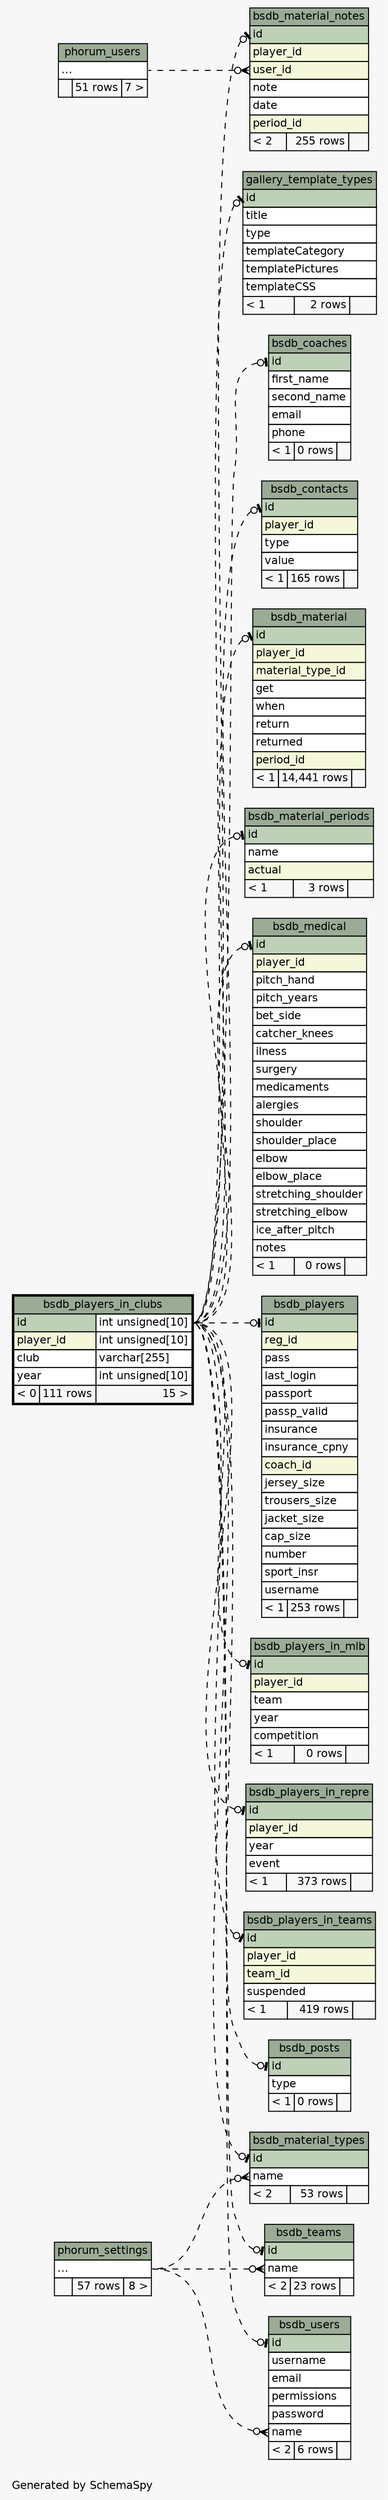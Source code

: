 // dot 2.38.0 on Mac OS X 10.9.4
// SchemaSpy rev 590
digraph "impliedTwoDegreesRelationshipsDiagram" {
  graph [
    rankdir="RL"
    bgcolor="#f7f7f7"
    label="\nGenerated by SchemaSpy"
    labeljust="l"
    nodesep="0.18"
    ranksep="0.46"
    fontname="Helvetica"
    fontsize="11"
  ];
  node [
    fontname="Helvetica"
    fontsize="11"
    shape="plaintext"
  ];
  edge [
    arrowsize="0.8"
  ];
  "bsdb_coaches":"id":w -> "bsdb_players_in_clubs":"id.type":e [arrowhead=none dir=back arrowtail=teeodot style=dashed];
  "bsdb_contacts":"id":w -> "bsdb_players_in_clubs":"id.type":e [arrowhead=none dir=back arrowtail=teeodot style=dashed];
  "bsdb_material":"id":w -> "bsdb_players_in_clubs":"id.type":e [arrowhead=none dir=back arrowtail=teeodot style=dashed];
  "bsdb_material_notes":"id":w -> "bsdb_players_in_clubs":"id.type":e [arrowhead=none dir=back arrowtail=teeodot style=dashed];
  "bsdb_material_notes":"user_id":w -> "phorum_users":"elipses":e [arrowhead=none dir=back arrowtail=crowodot style=dashed];
  "bsdb_material_periods":"id":w -> "bsdb_players_in_clubs":"id.type":e [arrowhead=none dir=back arrowtail=teeodot style=dashed];
  "bsdb_material_types":"id":w -> "bsdb_players_in_clubs":"id.type":e [arrowhead=none dir=back arrowtail=teeodot style=dashed];
  "bsdb_material_types":"name":w -> "phorum_settings":"elipses":e [arrowhead=none dir=back arrowtail=crowodot style=dashed];
  "bsdb_medical":"id":w -> "bsdb_players_in_clubs":"id.type":e [arrowhead=none dir=back arrowtail=teeodot style=dashed];
  "bsdb_players":"id":w -> "bsdb_players_in_clubs":"id.type":e [arrowhead=none dir=back arrowtail=teeodot style=dashed];
  "bsdb_players_in_mlb":"id":w -> "bsdb_players_in_clubs":"id.type":e [arrowhead=none dir=back arrowtail=teeodot style=dashed];
  "bsdb_players_in_repre":"id":w -> "bsdb_players_in_clubs":"id.type":e [arrowhead=none dir=back arrowtail=teeodot style=dashed];
  "bsdb_players_in_teams":"id":w -> "bsdb_players_in_clubs":"id.type":e [arrowhead=none dir=back arrowtail=teeodot style=dashed];
  "bsdb_posts":"id":w -> "bsdb_players_in_clubs":"id.type":e [arrowhead=none dir=back arrowtail=teeodot style=dashed];
  "bsdb_teams":"id":w -> "bsdb_players_in_clubs":"id.type":e [arrowhead=none dir=back arrowtail=teeodot style=dashed];
  "bsdb_teams":"name":w -> "phorum_settings":"elipses":e [arrowhead=none dir=back arrowtail=crowodot style=dashed];
  "bsdb_users":"id":w -> "bsdb_players_in_clubs":"id.type":e [arrowhead=none dir=back arrowtail=teeodot style=dashed];
  "bsdb_users":"name":w -> "phorum_settings":"elipses":e [arrowhead=none dir=back arrowtail=crowodot style=dashed];
  "gallery_template_types":"id":w -> "bsdb_players_in_clubs":"id.type":e [arrowhead=none dir=back arrowtail=teeodot style=dashed];
  "bsdb_coaches" [
    label=<
    <TABLE BORDER="0" CELLBORDER="1" CELLSPACING="0" BGCOLOR="#ffffff">
      <TR><TD COLSPAN="3" BGCOLOR="#9bab96" ALIGN="CENTER">bsdb_coaches</TD></TR>
      <TR><TD PORT="id" COLSPAN="3" BGCOLOR="#bed1b8" ALIGN="LEFT">id</TD></TR>
      <TR><TD PORT="first_name" COLSPAN="3" ALIGN="LEFT">first_name</TD></TR>
      <TR><TD PORT="second_name" COLSPAN="3" ALIGN="LEFT">second_name</TD></TR>
      <TR><TD PORT="email" COLSPAN="3" ALIGN="LEFT">email</TD></TR>
      <TR><TD PORT="phone" COLSPAN="3" ALIGN="LEFT">phone</TD></TR>
      <TR><TD ALIGN="LEFT" BGCOLOR="#f7f7f7">&lt; 1</TD><TD ALIGN="RIGHT" BGCOLOR="#f7f7f7">0 rows</TD><TD ALIGN="RIGHT" BGCOLOR="#f7f7f7">  </TD></TR>
    </TABLE>>
    URL="bsdb_coaches.html"
    tooltip="bsdb_coaches"
  ];
  "bsdb_contacts" [
    label=<
    <TABLE BORDER="0" CELLBORDER="1" CELLSPACING="0" BGCOLOR="#ffffff">
      <TR><TD COLSPAN="3" BGCOLOR="#9bab96" ALIGN="CENTER">bsdb_contacts</TD></TR>
      <TR><TD PORT="id" COLSPAN="3" BGCOLOR="#bed1b8" ALIGN="LEFT">id</TD></TR>
      <TR><TD PORT="player_id" COLSPAN="3" BGCOLOR="#f4f7da" ALIGN="LEFT">player_id</TD></TR>
      <TR><TD PORT="type" COLSPAN="3" ALIGN="LEFT">type</TD></TR>
      <TR><TD PORT="value" COLSPAN="3" ALIGN="LEFT">value</TD></TR>
      <TR><TD ALIGN="LEFT" BGCOLOR="#f7f7f7">&lt; 1</TD><TD ALIGN="RIGHT" BGCOLOR="#f7f7f7">165 rows</TD><TD ALIGN="RIGHT" BGCOLOR="#f7f7f7">  </TD></TR>
    </TABLE>>
    URL="bsdb_contacts.html"
    tooltip="bsdb_contacts"
  ];
  "bsdb_material" [
    label=<
    <TABLE BORDER="0" CELLBORDER="1" CELLSPACING="0" BGCOLOR="#ffffff">
      <TR><TD COLSPAN="3" BGCOLOR="#9bab96" ALIGN="CENTER">bsdb_material</TD></TR>
      <TR><TD PORT="id" COLSPAN="3" BGCOLOR="#bed1b8" ALIGN="LEFT">id</TD></TR>
      <TR><TD PORT="player_id" COLSPAN="3" BGCOLOR="#f4f7da" ALIGN="LEFT">player_id</TD></TR>
      <TR><TD PORT="material_type_id" COLSPAN="3" BGCOLOR="#f4f7da" ALIGN="LEFT">material_type_id</TD></TR>
      <TR><TD PORT="get" COLSPAN="3" ALIGN="LEFT">get</TD></TR>
      <TR><TD PORT="when" COLSPAN="3" ALIGN="LEFT">when</TD></TR>
      <TR><TD PORT="return" COLSPAN="3" ALIGN="LEFT">return</TD></TR>
      <TR><TD PORT="returned" COLSPAN="3" ALIGN="LEFT">returned</TD></TR>
      <TR><TD PORT="period_id" COLSPAN="3" BGCOLOR="#f4f7da" ALIGN="LEFT">period_id</TD></TR>
      <TR><TD ALIGN="LEFT" BGCOLOR="#f7f7f7">&lt; 1</TD><TD ALIGN="RIGHT" BGCOLOR="#f7f7f7">14,441 rows</TD><TD ALIGN="RIGHT" BGCOLOR="#f7f7f7">  </TD></TR>
    </TABLE>>
    URL="bsdb_material.html"
    tooltip="bsdb_material"
  ];
  "bsdb_material_notes" [
    label=<
    <TABLE BORDER="0" CELLBORDER="1" CELLSPACING="0" BGCOLOR="#ffffff">
      <TR><TD COLSPAN="3" BGCOLOR="#9bab96" ALIGN="CENTER">bsdb_material_notes</TD></TR>
      <TR><TD PORT="id" COLSPAN="3" BGCOLOR="#bed1b8" ALIGN="LEFT">id</TD></TR>
      <TR><TD PORT="player_id" COLSPAN="3" BGCOLOR="#f4f7da" ALIGN="LEFT">player_id</TD></TR>
      <TR><TD PORT="user_id" COLSPAN="3" BGCOLOR="#f4f7da" ALIGN="LEFT">user_id</TD></TR>
      <TR><TD PORT="note" COLSPAN="3" ALIGN="LEFT">note</TD></TR>
      <TR><TD PORT="date" COLSPAN="3" ALIGN="LEFT">date</TD></TR>
      <TR><TD PORT="period_id" COLSPAN="3" BGCOLOR="#f4f7da" ALIGN="LEFT">period_id</TD></TR>
      <TR><TD ALIGN="LEFT" BGCOLOR="#f7f7f7">&lt; 2</TD><TD ALIGN="RIGHT" BGCOLOR="#f7f7f7">255 rows</TD><TD ALIGN="RIGHT" BGCOLOR="#f7f7f7">  </TD></TR>
    </TABLE>>
    URL="bsdb_material_notes.html"
    tooltip="bsdb_material_notes"
  ];
  "bsdb_material_periods" [
    label=<
    <TABLE BORDER="0" CELLBORDER="1" CELLSPACING="0" BGCOLOR="#ffffff">
      <TR><TD COLSPAN="3" BGCOLOR="#9bab96" ALIGN="CENTER">bsdb_material_periods</TD></TR>
      <TR><TD PORT="id" COLSPAN="3" BGCOLOR="#bed1b8" ALIGN="LEFT">id</TD></TR>
      <TR><TD PORT="name" COLSPAN="3" ALIGN="LEFT">name</TD></TR>
      <TR><TD PORT="actual" COLSPAN="3" BGCOLOR="#f4f7da" ALIGN="LEFT">actual</TD></TR>
      <TR><TD ALIGN="LEFT" BGCOLOR="#f7f7f7">&lt; 1</TD><TD ALIGN="RIGHT" BGCOLOR="#f7f7f7">3 rows</TD><TD ALIGN="RIGHT" BGCOLOR="#f7f7f7">  </TD></TR>
    </TABLE>>
    URL="bsdb_material_periods.html"
    tooltip="bsdb_material_periods"
  ];
  "bsdb_material_types" [
    label=<
    <TABLE BORDER="0" CELLBORDER="1" CELLSPACING="0" BGCOLOR="#ffffff">
      <TR><TD COLSPAN="3" BGCOLOR="#9bab96" ALIGN="CENTER">bsdb_material_types</TD></TR>
      <TR><TD PORT="id" COLSPAN="3" BGCOLOR="#bed1b8" ALIGN="LEFT">id</TD></TR>
      <TR><TD PORT="name" COLSPAN="3" ALIGN="LEFT">name</TD></TR>
      <TR><TD ALIGN="LEFT" BGCOLOR="#f7f7f7">&lt; 2</TD><TD ALIGN="RIGHT" BGCOLOR="#f7f7f7">53 rows</TD><TD ALIGN="RIGHT" BGCOLOR="#f7f7f7">  </TD></TR>
    </TABLE>>
    URL="bsdb_material_types.html"
    tooltip="bsdb_material_types"
  ];
  "bsdb_medical" [
    label=<
    <TABLE BORDER="0" CELLBORDER="1" CELLSPACING="0" BGCOLOR="#ffffff">
      <TR><TD COLSPAN="3" BGCOLOR="#9bab96" ALIGN="CENTER">bsdb_medical</TD></TR>
      <TR><TD PORT="id" COLSPAN="3" BGCOLOR="#bed1b8" ALIGN="LEFT">id</TD></TR>
      <TR><TD PORT="player_id" COLSPAN="3" BGCOLOR="#f4f7da" ALIGN="LEFT">player_id</TD></TR>
      <TR><TD PORT="pitch_hand" COLSPAN="3" ALIGN="LEFT">pitch_hand</TD></TR>
      <TR><TD PORT="pitch_years" COLSPAN="3" ALIGN="LEFT">pitch_years</TD></TR>
      <TR><TD PORT="bet_side" COLSPAN="3" ALIGN="LEFT">bet_side</TD></TR>
      <TR><TD PORT="catcher_knees" COLSPAN="3" ALIGN="LEFT">catcher_knees</TD></TR>
      <TR><TD PORT="ilness" COLSPAN="3" ALIGN="LEFT">ilness</TD></TR>
      <TR><TD PORT="surgery" COLSPAN="3" ALIGN="LEFT">surgery</TD></TR>
      <TR><TD PORT="medicaments" COLSPAN="3" ALIGN="LEFT">medicaments</TD></TR>
      <TR><TD PORT="alergies" COLSPAN="3" ALIGN="LEFT">alergies</TD></TR>
      <TR><TD PORT="shoulder" COLSPAN="3" ALIGN="LEFT">shoulder</TD></TR>
      <TR><TD PORT="shoulder_place" COLSPAN="3" ALIGN="LEFT">shoulder_place</TD></TR>
      <TR><TD PORT="elbow" COLSPAN="3" ALIGN="LEFT">elbow</TD></TR>
      <TR><TD PORT="elbow_place" COLSPAN="3" ALIGN="LEFT">elbow_place</TD></TR>
      <TR><TD PORT="stretching_shoulder" COLSPAN="3" ALIGN="LEFT">stretching_shoulder</TD></TR>
      <TR><TD PORT="stretching_elbow" COLSPAN="3" ALIGN="LEFT">stretching_elbow</TD></TR>
      <TR><TD PORT="ice_after_pitch" COLSPAN="3" ALIGN="LEFT">ice_after_pitch</TD></TR>
      <TR><TD PORT="notes" COLSPAN="3" ALIGN="LEFT">notes</TD></TR>
      <TR><TD ALIGN="LEFT" BGCOLOR="#f7f7f7">&lt; 1</TD><TD ALIGN="RIGHT" BGCOLOR="#f7f7f7">0 rows</TD><TD ALIGN="RIGHT" BGCOLOR="#f7f7f7">  </TD></TR>
    </TABLE>>
    URL="bsdb_medical.html"
    tooltip="bsdb_medical"
  ];
  "bsdb_players" [
    label=<
    <TABLE BORDER="0" CELLBORDER="1" CELLSPACING="0" BGCOLOR="#ffffff">
      <TR><TD COLSPAN="3" BGCOLOR="#9bab96" ALIGN="CENTER">bsdb_players</TD></TR>
      <TR><TD PORT="id" COLSPAN="3" BGCOLOR="#bed1b8" ALIGN="LEFT">id</TD></TR>
      <TR><TD PORT="reg_id" COLSPAN="3" BGCOLOR="#f4f7da" ALIGN="LEFT">reg_id</TD></TR>
      <TR><TD PORT="pass" COLSPAN="3" ALIGN="LEFT">pass</TD></TR>
      <TR><TD PORT="last_login" COLSPAN="3" ALIGN="LEFT">last_login</TD></TR>
      <TR><TD PORT="passport" COLSPAN="3" ALIGN="LEFT">passport</TD></TR>
      <TR><TD PORT="passp_valid" COLSPAN="3" ALIGN="LEFT">passp_valid</TD></TR>
      <TR><TD PORT="insurance" COLSPAN="3" ALIGN="LEFT">insurance</TD></TR>
      <TR><TD PORT="insurance_cpny" COLSPAN="3" ALIGN="LEFT">insurance_cpny</TD></TR>
      <TR><TD PORT="coach_id" COLSPAN="3" BGCOLOR="#f4f7da" ALIGN="LEFT">coach_id</TD></TR>
      <TR><TD PORT="jersey_size" COLSPAN="3" ALIGN="LEFT">jersey_size</TD></TR>
      <TR><TD PORT="trousers_size" COLSPAN="3" ALIGN="LEFT">trousers_size</TD></TR>
      <TR><TD PORT="jacket_size" COLSPAN="3" ALIGN="LEFT">jacket_size</TD></TR>
      <TR><TD PORT="cap_size" COLSPAN="3" ALIGN="LEFT">cap_size</TD></TR>
      <TR><TD PORT="number" COLSPAN="3" ALIGN="LEFT">number</TD></TR>
      <TR><TD PORT="sport_insr" COLSPAN="3" ALIGN="LEFT">sport_insr</TD></TR>
      <TR><TD PORT="username" COLSPAN="3" ALIGN="LEFT">username</TD></TR>
      <TR><TD ALIGN="LEFT" BGCOLOR="#f7f7f7">&lt; 1</TD><TD ALIGN="RIGHT" BGCOLOR="#f7f7f7">253 rows</TD><TD ALIGN="RIGHT" BGCOLOR="#f7f7f7">  </TD></TR>
    </TABLE>>
    URL="bsdb_players.html"
    tooltip="bsdb_players"
  ];
  "bsdb_players_in_clubs" [
    label=<
    <TABLE BORDER="2" CELLBORDER="1" CELLSPACING="0" BGCOLOR="#ffffff">
      <TR><TD COLSPAN="3" BGCOLOR="#9bab96" ALIGN="CENTER">bsdb_players_in_clubs</TD></TR>
      <TR><TD PORT="id" COLSPAN="2" BGCOLOR="#bed1b8" ALIGN="LEFT">id</TD><TD PORT="id.type" ALIGN="LEFT">int unsigned[10]</TD></TR>
      <TR><TD PORT="player_id" COLSPAN="2" BGCOLOR="#f4f7da" ALIGN="LEFT">player_id</TD><TD PORT="player_id.type" ALIGN="LEFT">int unsigned[10]</TD></TR>
      <TR><TD PORT="club" COLSPAN="2" ALIGN="LEFT">club</TD><TD PORT="club.type" ALIGN="LEFT">varchar[255]</TD></TR>
      <TR><TD PORT="year" COLSPAN="2" ALIGN="LEFT">year</TD><TD PORT="year.type" ALIGN="LEFT">int unsigned[10]</TD></TR>
      <TR><TD ALIGN="LEFT" BGCOLOR="#f7f7f7">&lt; 0</TD><TD ALIGN="RIGHT" BGCOLOR="#f7f7f7">111 rows</TD><TD ALIGN="RIGHT" BGCOLOR="#f7f7f7">15 &gt;</TD></TR>
    </TABLE>>
    URL="bsdb_players_in_clubs.html"
    tooltip="bsdb_players_in_clubs"
  ];
  "bsdb_players_in_mlb" [
    label=<
    <TABLE BORDER="0" CELLBORDER="1" CELLSPACING="0" BGCOLOR="#ffffff">
      <TR><TD COLSPAN="3" BGCOLOR="#9bab96" ALIGN="CENTER">bsdb_players_in_mlb</TD></TR>
      <TR><TD PORT="id" COLSPAN="3" BGCOLOR="#bed1b8" ALIGN="LEFT">id</TD></TR>
      <TR><TD PORT="player_id" COLSPAN="3" BGCOLOR="#f4f7da" ALIGN="LEFT">player_id</TD></TR>
      <TR><TD PORT="team" COLSPAN="3" ALIGN="LEFT">team</TD></TR>
      <TR><TD PORT="year" COLSPAN="3" ALIGN="LEFT">year</TD></TR>
      <TR><TD PORT="competition" COLSPAN="3" ALIGN="LEFT">competition</TD></TR>
      <TR><TD ALIGN="LEFT" BGCOLOR="#f7f7f7">&lt; 1</TD><TD ALIGN="RIGHT" BGCOLOR="#f7f7f7">0 rows</TD><TD ALIGN="RIGHT" BGCOLOR="#f7f7f7">  </TD></TR>
    </TABLE>>
    URL="bsdb_players_in_mlb.html"
    tooltip="bsdb_players_in_mlb"
  ];
  "bsdb_players_in_repre" [
    label=<
    <TABLE BORDER="0" CELLBORDER="1" CELLSPACING="0" BGCOLOR="#ffffff">
      <TR><TD COLSPAN="3" BGCOLOR="#9bab96" ALIGN="CENTER">bsdb_players_in_repre</TD></TR>
      <TR><TD PORT="id" COLSPAN="3" BGCOLOR="#bed1b8" ALIGN="LEFT">id</TD></TR>
      <TR><TD PORT="player_id" COLSPAN="3" BGCOLOR="#f4f7da" ALIGN="LEFT">player_id</TD></TR>
      <TR><TD PORT="year" COLSPAN="3" ALIGN="LEFT">year</TD></TR>
      <TR><TD PORT="event" COLSPAN="3" ALIGN="LEFT">event</TD></TR>
      <TR><TD ALIGN="LEFT" BGCOLOR="#f7f7f7">&lt; 1</TD><TD ALIGN="RIGHT" BGCOLOR="#f7f7f7">373 rows</TD><TD ALIGN="RIGHT" BGCOLOR="#f7f7f7">  </TD></TR>
    </TABLE>>
    URL="bsdb_players_in_repre.html"
    tooltip="bsdb_players_in_repre"
  ];
  "bsdb_players_in_teams" [
    label=<
    <TABLE BORDER="0" CELLBORDER="1" CELLSPACING="0" BGCOLOR="#ffffff">
      <TR><TD COLSPAN="3" BGCOLOR="#9bab96" ALIGN="CENTER">bsdb_players_in_teams</TD></TR>
      <TR><TD PORT="id" COLSPAN="3" BGCOLOR="#bed1b8" ALIGN="LEFT">id</TD></TR>
      <TR><TD PORT="player_id" COLSPAN="3" BGCOLOR="#f4f7da" ALIGN="LEFT">player_id</TD></TR>
      <TR><TD PORT="team_id" COLSPAN="3" BGCOLOR="#f4f7da" ALIGN="LEFT">team_id</TD></TR>
      <TR><TD PORT="suspended" COLSPAN="3" ALIGN="LEFT">suspended</TD></TR>
      <TR><TD ALIGN="LEFT" BGCOLOR="#f7f7f7">&lt; 1</TD><TD ALIGN="RIGHT" BGCOLOR="#f7f7f7">419 rows</TD><TD ALIGN="RIGHT" BGCOLOR="#f7f7f7">  </TD></TR>
    </TABLE>>
    URL="bsdb_players_in_teams.html"
    tooltip="bsdb_players_in_teams"
  ];
  "bsdb_posts" [
    label=<
    <TABLE BORDER="0" CELLBORDER="1" CELLSPACING="0" BGCOLOR="#ffffff">
      <TR><TD COLSPAN="3" BGCOLOR="#9bab96" ALIGN="CENTER">bsdb_posts</TD></TR>
      <TR><TD PORT="id" COLSPAN="3" BGCOLOR="#bed1b8" ALIGN="LEFT">id</TD></TR>
      <TR><TD PORT="type" COLSPAN="3" ALIGN="LEFT">type</TD></TR>
      <TR><TD ALIGN="LEFT" BGCOLOR="#f7f7f7">&lt; 1</TD><TD ALIGN="RIGHT" BGCOLOR="#f7f7f7">0 rows</TD><TD ALIGN="RIGHT" BGCOLOR="#f7f7f7">  </TD></TR>
    </TABLE>>
    URL="bsdb_posts.html"
    tooltip="bsdb_posts"
  ];
  "bsdb_teams" [
    label=<
    <TABLE BORDER="0" CELLBORDER="1" CELLSPACING="0" BGCOLOR="#ffffff">
      <TR><TD COLSPAN="3" BGCOLOR="#9bab96" ALIGN="CENTER">bsdb_teams</TD></TR>
      <TR><TD PORT="id" COLSPAN="3" BGCOLOR="#bed1b8" ALIGN="LEFT">id</TD></TR>
      <TR><TD PORT="name" COLSPAN="3" ALIGN="LEFT">name</TD></TR>
      <TR><TD ALIGN="LEFT" BGCOLOR="#f7f7f7">&lt; 2</TD><TD ALIGN="RIGHT" BGCOLOR="#f7f7f7">23 rows</TD><TD ALIGN="RIGHT" BGCOLOR="#f7f7f7">  </TD></TR>
    </TABLE>>
    URL="bsdb_teams.html"
    tooltip="bsdb_teams"
  ];
  "bsdb_users" [
    label=<
    <TABLE BORDER="0" CELLBORDER="1" CELLSPACING="0" BGCOLOR="#ffffff">
      <TR><TD COLSPAN="3" BGCOLOR="#9bab96" ALIGN="CENTER">bsdb_users</TD></TR>
      <TR><TD PORT="id" COLSPAN="3" BGCOLOR="#bed1b8" ALIGN="LEFT">id</TD></TR>
      <TR><TD PORT="username" COLSPAN="3" ALIGN="LEFT">username</TD></TR>
      <TR><TD PORT="email" COLSPAN="3" ALIGN="LEFT">email</TD></TR>
      <TR><TD PORT="permissions" COLSPAN="3" ALIGN="LEFT">permissions</TD></TR>
      <TR><TD PORT="password" COLSPAN="3" ALIGN="LEFT">password</TD></TR>
      <TR><TD PORT="name" COLSPAN="3" ALIGN="LEFT">name</TD></TR>
      <TR><TD ALIGN="LEFT" BGCOLOR="#f7f7f7">&lt; 2</TD><TD ALIGN="RIGHT" BGCOLOR="#f7f7f7">6 rows</TD><TD ALIGN="RIGHT" BGCOLOR="#f7f7f7">  </TD></TR>
    </TABLE>>
    URL="bsdb_users.html"
    tooltip="bsdb_users"
  ];
  "gallery_template_types" [
    label=<
    <TABLE BORDER="0" CELLBORDER="1" CELLSPACING="0" BGCOLOR="#ffffff">
      <TR><TD COLSPAN="3" BGCOLOR="#9bab96" ALIGN="CENTER">gallery_template_types</TD></TR>
      <TR><TD PORT="id" COLSPAN="3" BGCOLOR="#bed1b8" ALIGN="LEFT">id</TD></TR>
      <TR><TD PORT="title" COLSPAN="3" ALIGN="LEFT">title</TD></TR>
      <TR><TD PORT="type" COLSPAN="3" ALIGN="LEFT">type</TD></TR>
      <TR><TD PORT="templateCategory" COLSPAN="3" ALIGN="LEFT">templateCategory</TD></TR>
      <TR><TD PORT="templatePictures" COLSPAN="3" ALIGN="LEFT">templatePictures</TD></TR>
      <TR><TD PORT="templateCSS" COLSPAN="3" ALIGN="LEFT">templateCSS</TD></TR>
      <TR><TD ALIGN="LEFT" BGCOLOR="#f7f7f7">&lt; 1</TD><TD ALIGN="RIGHT" BGCOLOR="#f7f7f7">2 rows</TD><TD ALIGN="RIGHT" BGCOLOR="#f7f7f7">  </TD></TR>
    </TABLE>>
    URL="gallery_template_types.html"
    tooltip="gallery_template_types"
  ];
  "phorum_settings" [
    label=<
    <TABLE BORDER="0" CELLBORDER="1" CELLSPACING="0" BGCOLOR="#ffffff">
      <TR><TD COLSPAN="3" BGCOLOR="#9bab96" ALIGN="CENTER">phorum_settings</TD></TR>
      <TR><TD PORT="elipses" COLSPAN="3" ALIGN="LEFT">...</TD></TR>
      <TR><TD ALIGN="LEFT" BGCOLOR="#f7f7f7">  </TD><TD ALIGN="RIGHT" BGCOLOR="#f7f7f7">57 rows</TD><TD ALIGN="RIGHT" BGCOLOR="#f7f7f7">8 &gt;</TD></TR>
    </TABLE>>
    URL="phorum_settings.html"
    tooltip="phorum_settings"
  ];
  "phorum_users" [
    label=<
    <TABLE BORDER="0" CELLBORDER="1" CELLSPACING="0" BGCOLOR="#ffffff">
      <TR><TD COLSPAN="3" BGCOLOR="#9bab96" ALIGN="CENTER">phorum_users</TD></TR>
      <TR><TD PORT="elipses" COLSPAN="3" ALIGN="LEFT">...</TD></TR>
      <TR><TD ALIGN="LEFT" BGCOLOR="#f7f7f7">  </TD><TD ALIGN="RIGHT" BGCOLOR="#f7f7f7">51 rows</TD><TD ALIGN="RIGHT" BGCOLOR="#f7f7f7">7 &gt;</TD></TR>
    </TABLE>>
    URL="phorum_users.html"
    tooltip="phorum_users"
  ];
}
